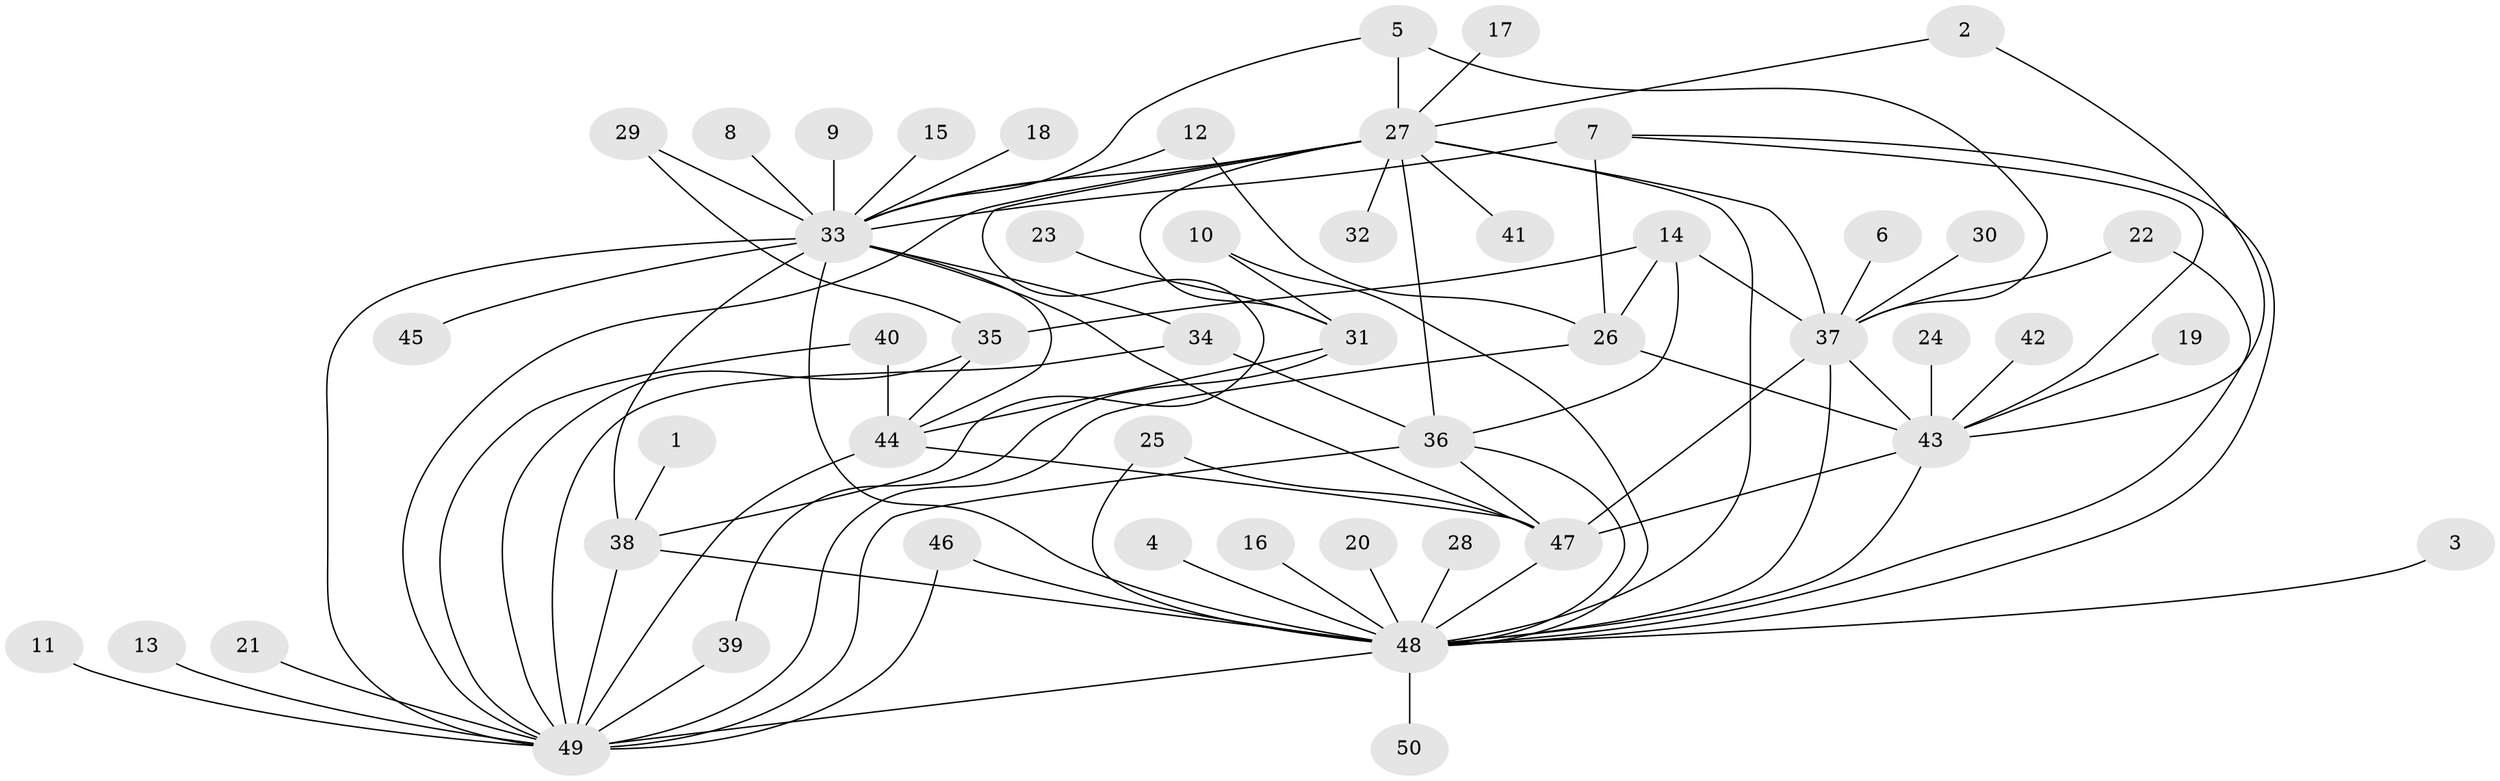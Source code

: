 // original degree distribution, {8: 0.031578947368421054, 13: 0.021052631578947368, 2: 0.14736842105263157, 6: 0.031578947368421054, 5: 0.042105263157894736, 14: 0.010526315789473684, 1: 0.4, 17: 0.010526315789473684, 9: 0.010526315789473684, 18: 0.010526315789473684, 3: 0.15789473684210525, 7: 0.021052631578947368, 4: 0.09473684210526316, 11: 0.010526315789473684}
// Generated by graph-tools (version 1.1) at 2025/50/03/09/25 03:50:00]
// undirected, 50 vertices, 87 edges
graph export_dot {
graph [start="1"]
  node [color=gray90,style=filled];
  1;
  2;
  3;
  4;
  5;
  6;
  7;
  8;
  9;
  10;
  11;
  12;
  13;
  14;
  15;
  16;
  17;
  18;
  19;
  20;
  21;
  22;
  23;
  24;
  25;
  26;
  27;
  28;
  29;
  30;
  31;
  32;
  33;
  34;
  35;
  36;
  37;
  38;
  39;
  40;
  41;
  42;
  43;
  44;
  45;
  46;
  47;
  48;
  49;
  50;
  1 -- 38 [weight=1.0];
  2 -- 27 [weight=1.0];
  2 -- 43 [weight=1.0];
  3 -- 48 [weight=1.0];
  4 -- 48 [weight=1.0];
  5 -- 27 [weight=1.0];
  5 -- 33 [weight=1.0];
  5 -- 37 [weight=2.0];
  6 -- 37 [weight=1.0];
  7 -- 26 [weight=1.0];
  7 -- 33 [weight=2.0];
  7 -- 43 [weight=1.0];
  7 -- 48 [weight=1.0];
  8 -- 33 [weight=1.0];
  9 -- 33 [weight=1.0];
  10 -- 31 [weight=1.0];
  10 -- 48 [weight=1.0];
  11 -- 49 [weight=1.0];
  12 -- 26 [weight=1.0];
  12 -- 33 [weight=2.0];
  13 -- 49 [weight=1.0];
  14 -- 26 [weight=1.0];
  14 -- 35 [weight=1.0];
  14 -- 36 [weight=1.0];
  14 -- 37 [weight=1.0];
  15 -- 33 [weight=1.0];
  16 -- 48 [weight=1.0];
  17 -- 27 [weight=1.0];
  18 -- 33 [weight=1.0];
  19 -- 43 [weight=1.0];
  20 -- 48 [weight=1.0];
  21 -- 49 [weight=1.0];
  22 -- 37 [weight=1.0];
  22 -- 48 [weight=1.0];
  23 -- 31 [weight=1.0];
  24 -- 43 [weight=1.0];
  25 -- 47 [weight=1.0];
  25 -- 48 [weight=1.0];
  26 -- 43 [weight=1.0];
  26 -- 49 [weight=1.0];
  27 -- 31 [weight=1.0];
  27 -- 32 [weight=1.0];
  27 -- 33 [weight=5.0];
  27 -- 36 [weight=2.0];
  27 -- 37 [weight=1.0];
  27 -- 38 [weight=1.0];
  27 -- 41 [weight=2.0];
  27 -- 48 [weight=2.0];
  27 -- 49 [weight=1.0];
  28 -- 48 [weight=1.0];
  29 -- 33 [weight=1.0];
  29 -- 35 [weight=1.0];
  30 -- 37 [weight=1.0];
  31 -- 39 [weight=1.0];
  31 -- 44 [weight=1.0];
  33 -- 34 [weight=1.0];
  33 -- 38 [weight=1.0];
  33 -- 44 [weight=2.0];
  33 -- 45 [weight=1.0];
  33 -- 47 [weight=1.0];
  33 -- 48 [weight=5.0];
  33 -- 49 [weight=1.0];
  34 -- 36 [weight=1.0];
  34 -- 49 [weight=1.0];
  35 -- 44 [weight=2.0];
  35 -- 49 [weight=1.0];
  36 -- 47 [weight=1.0];
  36 -- 48 [weight=1.0];
  36 -- 49 [weight=1.0];
  37 -- 43 [weight=1.0];
  37 -- 47 [weight=2.0];
  37 -- 48 [weight=2.0];
  38 -- 48 [weight=1.0];
  38 -- 49 [weight=2.0];
  39 -- 49 [weight=1.0];
  40 -- 44 [weight=1.0];
  40 -- 49 [weight=1.0];
  42 -- 43 [weight=1.0];
  43 -- 47 [weight=1.0];
  43 -- 48 [weight=1.0];
  44 -- 47 [weight=1.0];
  44 -- 49 [weight=1.0];
  46 -- 48 [weight=1.0];
  46 -- 49 [weight=1.0];
  47 -- 48 [weight=1.0];
  48 -- 49 [weight=1.0];
  48 -- 50 [weight=1.0];
}
